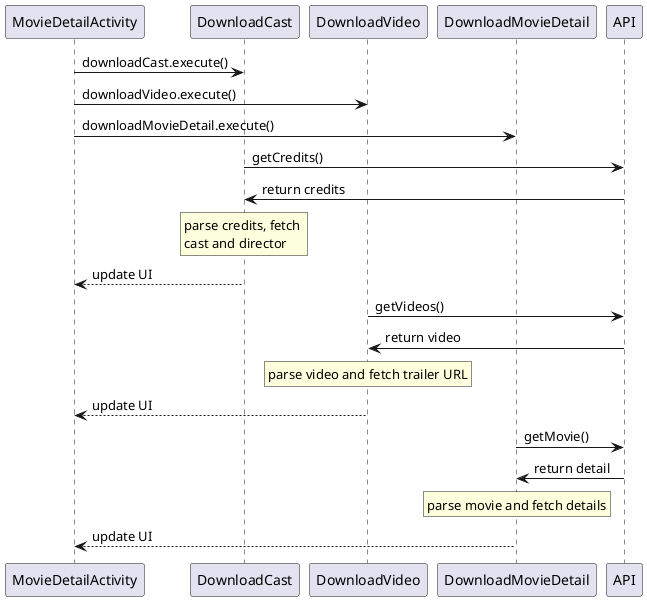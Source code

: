 @startuml
MovieDetailActivity -> DownloadCast: downloadCast.execute()
MovieDetailActivity -> DownloadVideo: downloadVideo.execute()
MovieDetailActivity -> DownloadMovieDetail: downloadMovieDetail.execute()

DownloadCast -> API: getCredits()
API -> DownloadCast: return credits
rnote over DownloadCast: parse credits, fetch \ncast and director
DownloadCast --> MovieDetailActivity: update UI

DownloadVideo -> API: getVideos()
API -> DownloadVideo: return video
rnote over DownloadVideo: parse video and fetch trailer URL
DownloadVideo --> MovieDetailActivity: update UI

DownloadMovieDetail -> API: getMovie()
API -> DownloadMovieDetail: return detail
rnote over DownloadMovieDetail: parse movie and fetch details
DownloadMovieDetail --> MovieDetailActivity: update UI
@enduml
